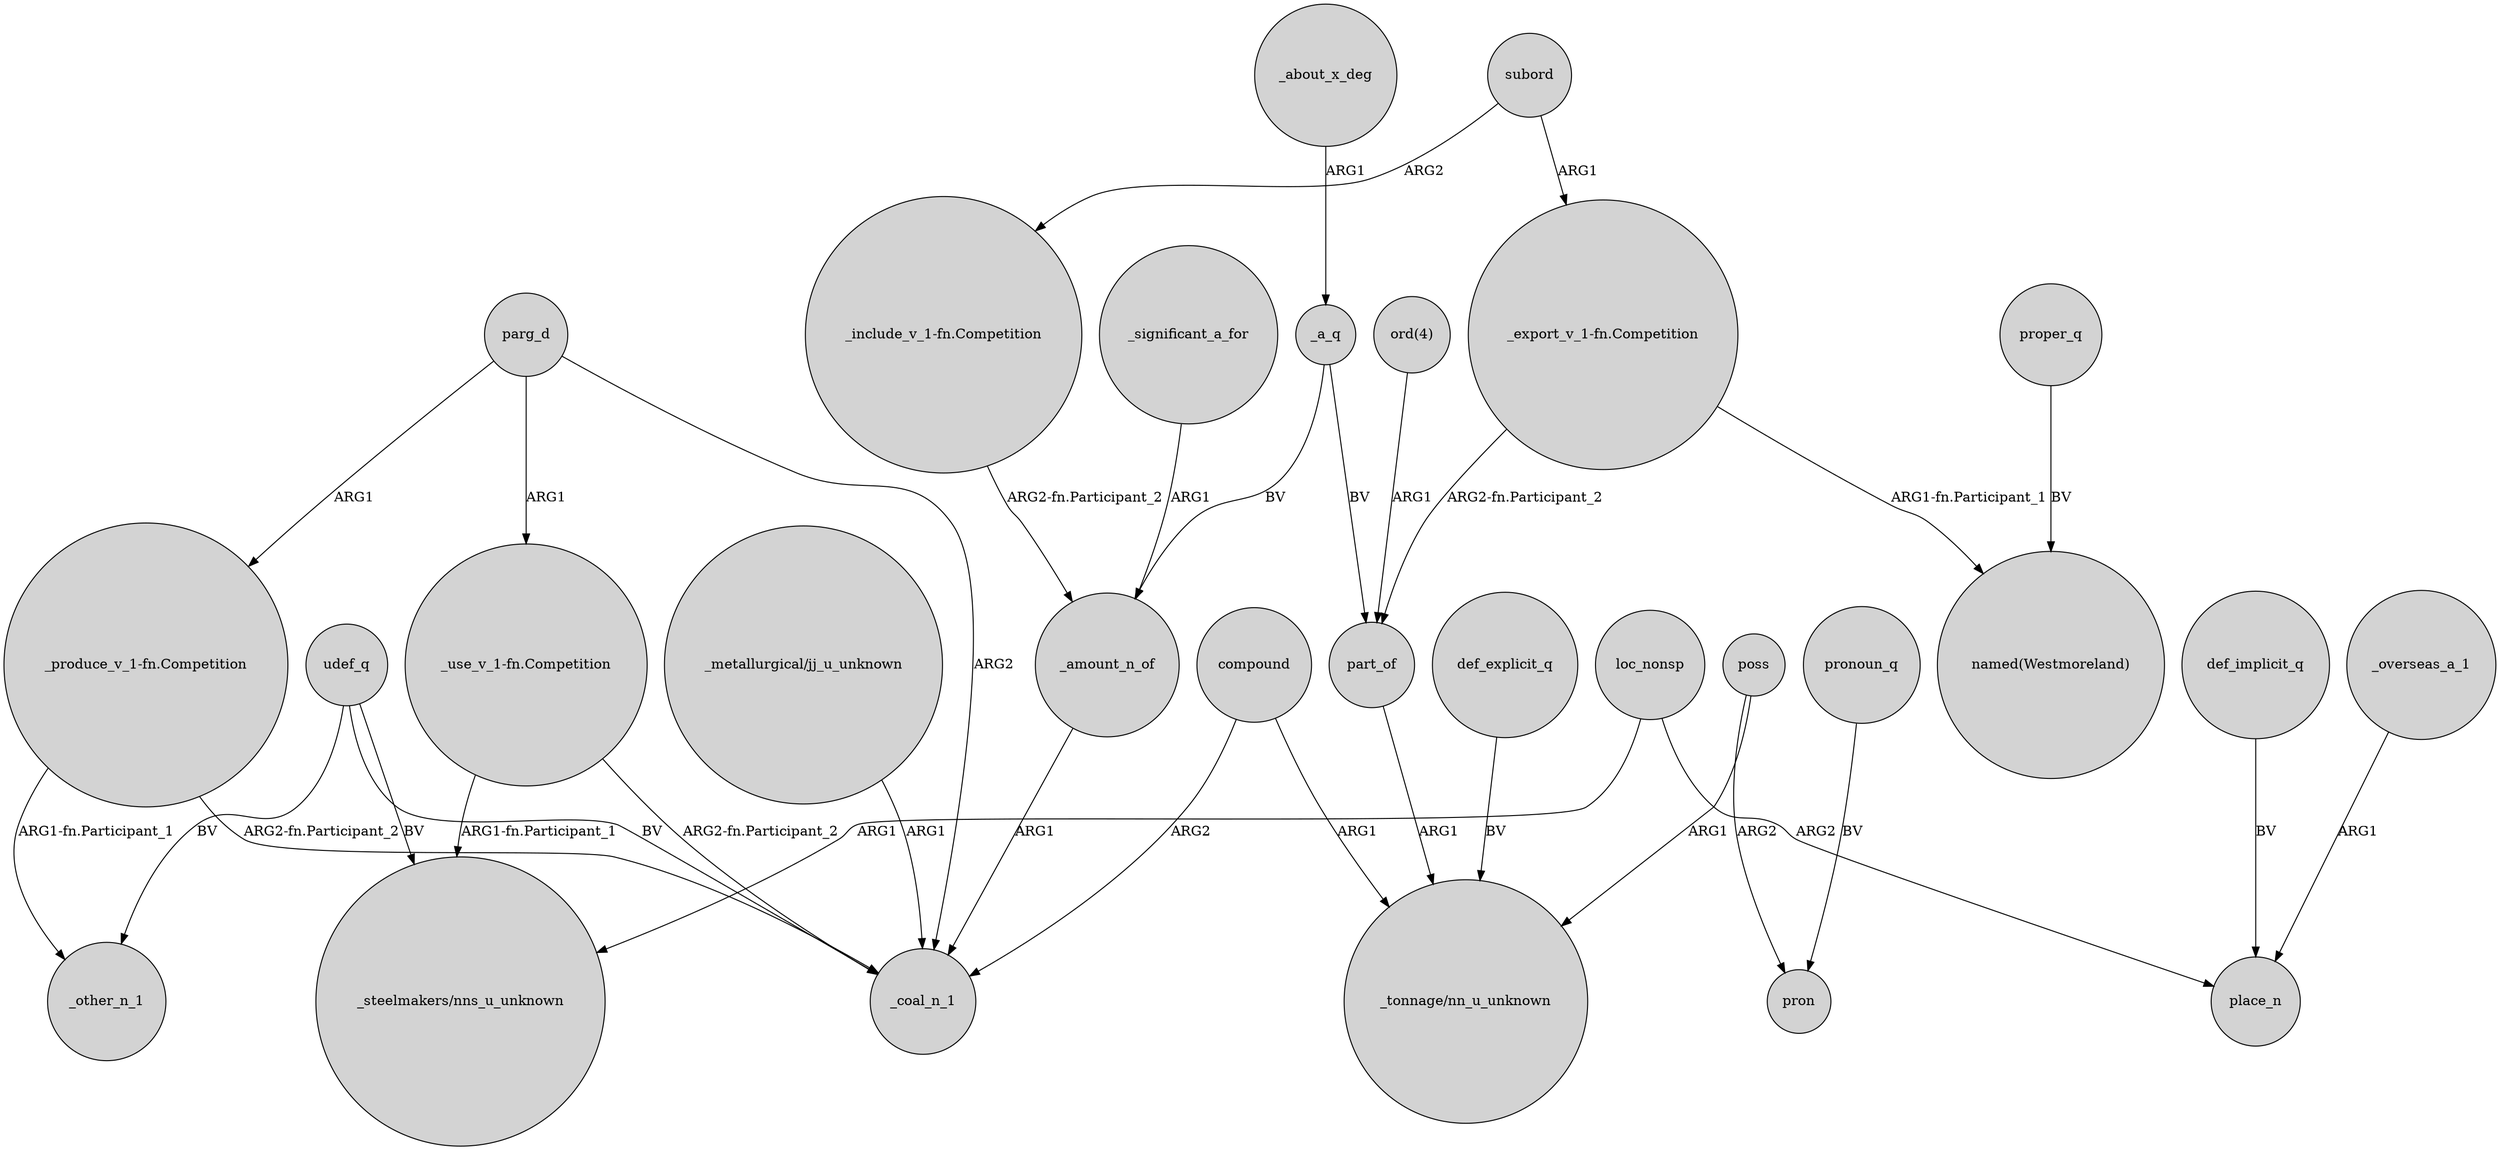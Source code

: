 digraph {
	node [shape=circle style=filled]
	udef_q -> "_steelmakers/nns_u_unknown" [label=BV]
	udef_q -> _coal_n_1 [label=BV]
	def_implicit_q -> place_n [label=BV]
	parg_d -> "_produce_v_1-fn.Competition" [label=ARG1]
	def_explicit_q -> "_tonnage/nn_u_unknown" [label=BV]
	poss -> "_tonnage/nn_u_unknown" [label=ARG1]
	_a_q -> part_of [label=BV]
	"_use_v_1-fn.Competition" -> "_steelmakers/nns_u_unknown" [label="ARG1-fn.Participant_1"]
	_a_q -> _amount_n_of [label=BV]
	udef_q -> _other_n_1 [label=BV]
	"_produce_v_1-fn.Competition" -> _coal_n_1 [label="ARG2-fn.Participant_2"]
	parg_d -> "_use_v_1-fn.Competition" [label=ARG1]
	"_produce_v_1-fn.Competition" -> _other_n_1 [label="ARG1-fn.Participant_1"]
	"_use_v_1-fn.Competition" -> _coal_n_1 [label="ARG2-fn.Participant_2"]
	"ord(4)" -> part_of [label=ARG1]
	pronoun_q -> pron [label=BV]
	poss -> pron [label=ARG2]
	"_export_v_1-fn.Competition" -> part_of [label="ARG2-fn.Participant_2"]
	loc_nonsp -> "_steelmakers/nns_u_unknown" [label=ARG1]
	_overseas_a_1 -> place_n [label=ARG1]
	_significant_a_for -> _amount_n_of [label=ARG1]
	compound -> "_tonnage/nn_u_unknown" [label=ARG1]
	subord -> "_include_v_1-fn.Competition" [label=ARG2]
	part_of -> "_tonnage/nn_u_unknown" [label=ARG1]
	"_export_v_1-fn.Competition" -> "named(Westmoreland)" [label="ARG1-fn.Participant_1"]
	"_metallurgical/jj_u_unknown" -> _coal_n_1 [label=ARG1]
	parg_d -> _coal_n_1 [label=ARG2]
	"_include_v_1-fn.Competition" -> _amount_n_of [label="ARG2-fn.Participant_2"]
	proper_q -> "named(Westmoreland)" [label=BV]
	loc_nonsp -> place_n [label=ARG2]
	subord -> "_export_v_1-fn.Competition" [label=ARG1]
	_about_x_deg -> _a_q [label=ARG1]
	compound -> _coal_n_1 [label=ARG2]
	_amount_n_of -> _coal_n_1 [label=ARG1]
}

